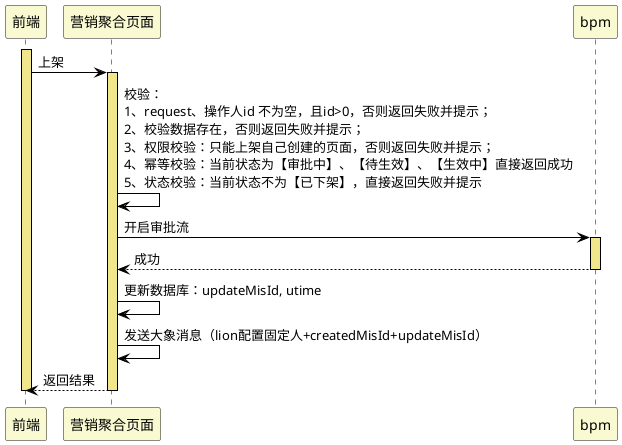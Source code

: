 @startuml
skinparam sequence {
ArrowColor black
LifeLineBorderColor black
LifeLineBackgroundColor khaki

ParticipantBackgroundColor lightgoldenrodyellow
}

participant "前端" as 前端
participant "营销聚合页面" as 营销聚合页面
participant "bpm" as bpm


activate 前端
前端 -> 营销聚合页面 : 上架
activate 营销聚合页面
营销聚合页面 -> 营销聚合页面 : 校验：\n1、request、操作人id 不为空，且id>0，否则返回失败并提示；\n2、校验数据存在，否则返回失败并提示；\n3、权限校验：只能上架自己创建的页面，否则返回失败并提示；\n4、幂等校验：当前状态为【审批中】、【待生效】、【生效中】直接返回成功\n5、状态校验：当前状态不为【已下架】，直接返回失败并提示
营销聚合页面 -> bpm : 开启审批流
activate bpm
bpm --> 营销聚合页面 : 成功
deactivate bpm
营销聚合页面 -> 营销聚合页面 : 更新数据库：updateMisId, utime
营销聚合页面 -> 营销聚合页面 : 发送大象消息（lion配置固定人+createdMisId+updateMisId）
营销聚合页面 --> 前端 : 返回结果
deactivate 营销聚合页面
deactivate 前端
@enduml